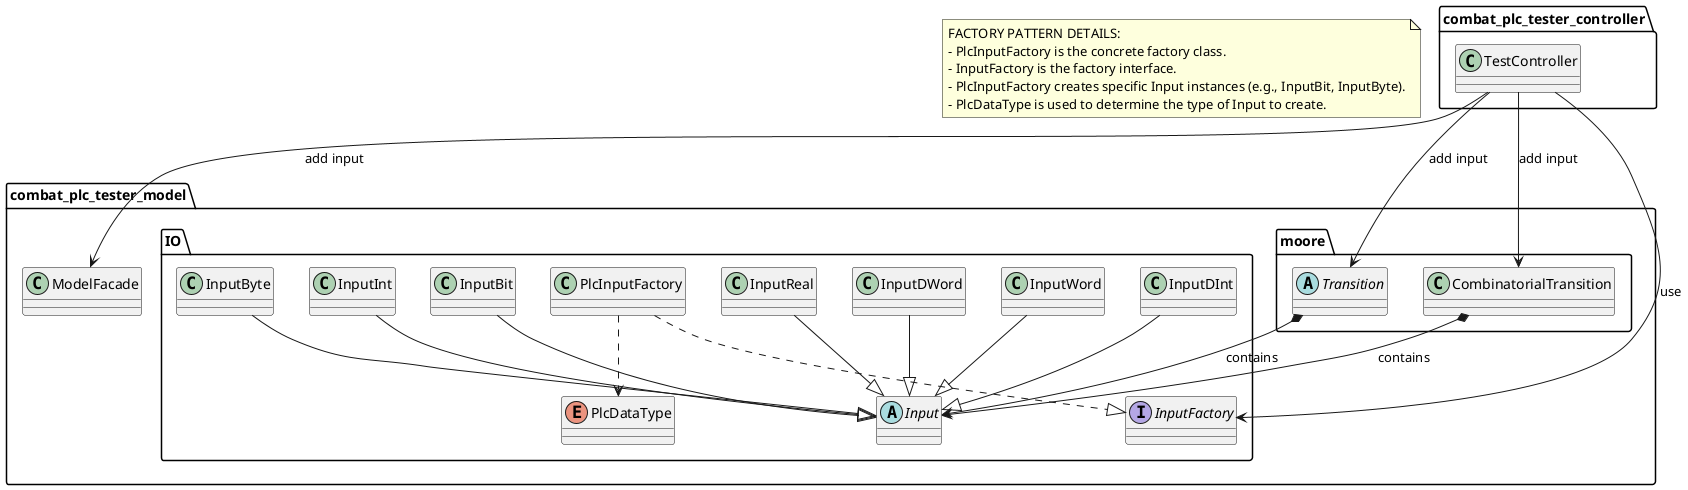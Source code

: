 @startuml
class combat_plc_tester_controller.TestController
class combat_plc_tester_model.ModelFacade
abstract class combat_plc_tester_model.moore.Transition
class combat_plc_tester_model.moore.CombinatorialTransition
abstract combat_plc_tester_model.IO.Input
class combat_plc_tester_model.IO.InputBit
class combat_plc_tester_model.IO.InputByte
class combat_plc_tester_model.IO.InputDInt
class combat_plc_tester_model.IO.InputDWord
class combat_plc_tester_model.IO.InputInt
class combat_plc_tester_model.IO.InputReal
class combat_plc_tester_model.IO.InputWord
class combat_plc_tester_model.IO.PlcInputFactory
enum combat_plc_tester_model.IO.PlcDataType
interface combat_plc_tester_model.IO.InputFactory
note as N1
  FACTORY PATTERN DETAILS:
  - PlcInputFactory is the concrete factory class.
  - InputFactory is the factory interface.
  - PlcInputFactory creates specific Input instances (e.g., InputBit, InputByte).
  - PlcDataType is used to determine the type of Input to create.
end note
combat_plc_tester_model.moore.Transition *--> combat_plc_tester_model.IO.Input : contains
combat_plc_tester_model.moore.CombinatorialTransition *--> combat_plc_tester_model.IO.Input : contains
combat_plc_tester_model.IO.InputBit --|> combat_plc_tester_model.IO.Input
combat_plc_tester_model.IO.InputByte --|> combat_plc_tester_model.IO.Input
combat_plc_tester_model.IO.InputDInt --|> combat_plc_tester_model.IO.Input
combat_plc_tester_model.IO.InputDWord --|> combat_plc_tester_model.IO.Input
combat_plc_tester_model.IO.InputInt --|> combat_plc_tester_model.IO.Input
combat_plc_tester_model.IO.InputReal --|> combat_plc_tester_model.IO.Input
combat_plc_tester_model.IO.InputWord --|> combat_plc_tester_model.IO.Input
combat_plc_tester_model.IO.PlcInputFactory ..> combat_plc_tester_model.IO.PlcDataType
combat_plc_tester_model.IO.PlcInputFactory ..|> combat_plc_tester_model.IO.InputFactory
combat_plc_tester_controller.TestController --> combat_plc_tester_model.IO.InputFactory : use
combat_plc_tester_controller.TestController --> combat_plc_tester_model.ModelFacade : add input
combat_plc_tester_controller.TestController --> combat_plc_tester_model.moore.Transition : add input
combat_plc_tester_controller.TestController --> combat_plc_tester_model.moore.CombinatorialTransition: add input
@enduml
